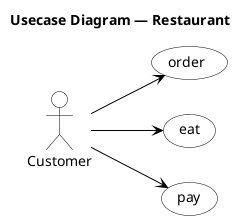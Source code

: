 @startuml

skinparam TitleFontStyle Bold
skinparam ArrowColor Black
skinparam ActorBorderColor Black
skinparam UsecaseBorderColor Black
skinparam ActorBackgroundColor White
skinparam UsecaseBackgroundColor White
Title Usecase Diagram — Restaurant

left to right direction

Customer --> (order)
Customer --> (eat)
Customer --> (pay)

@enduml
